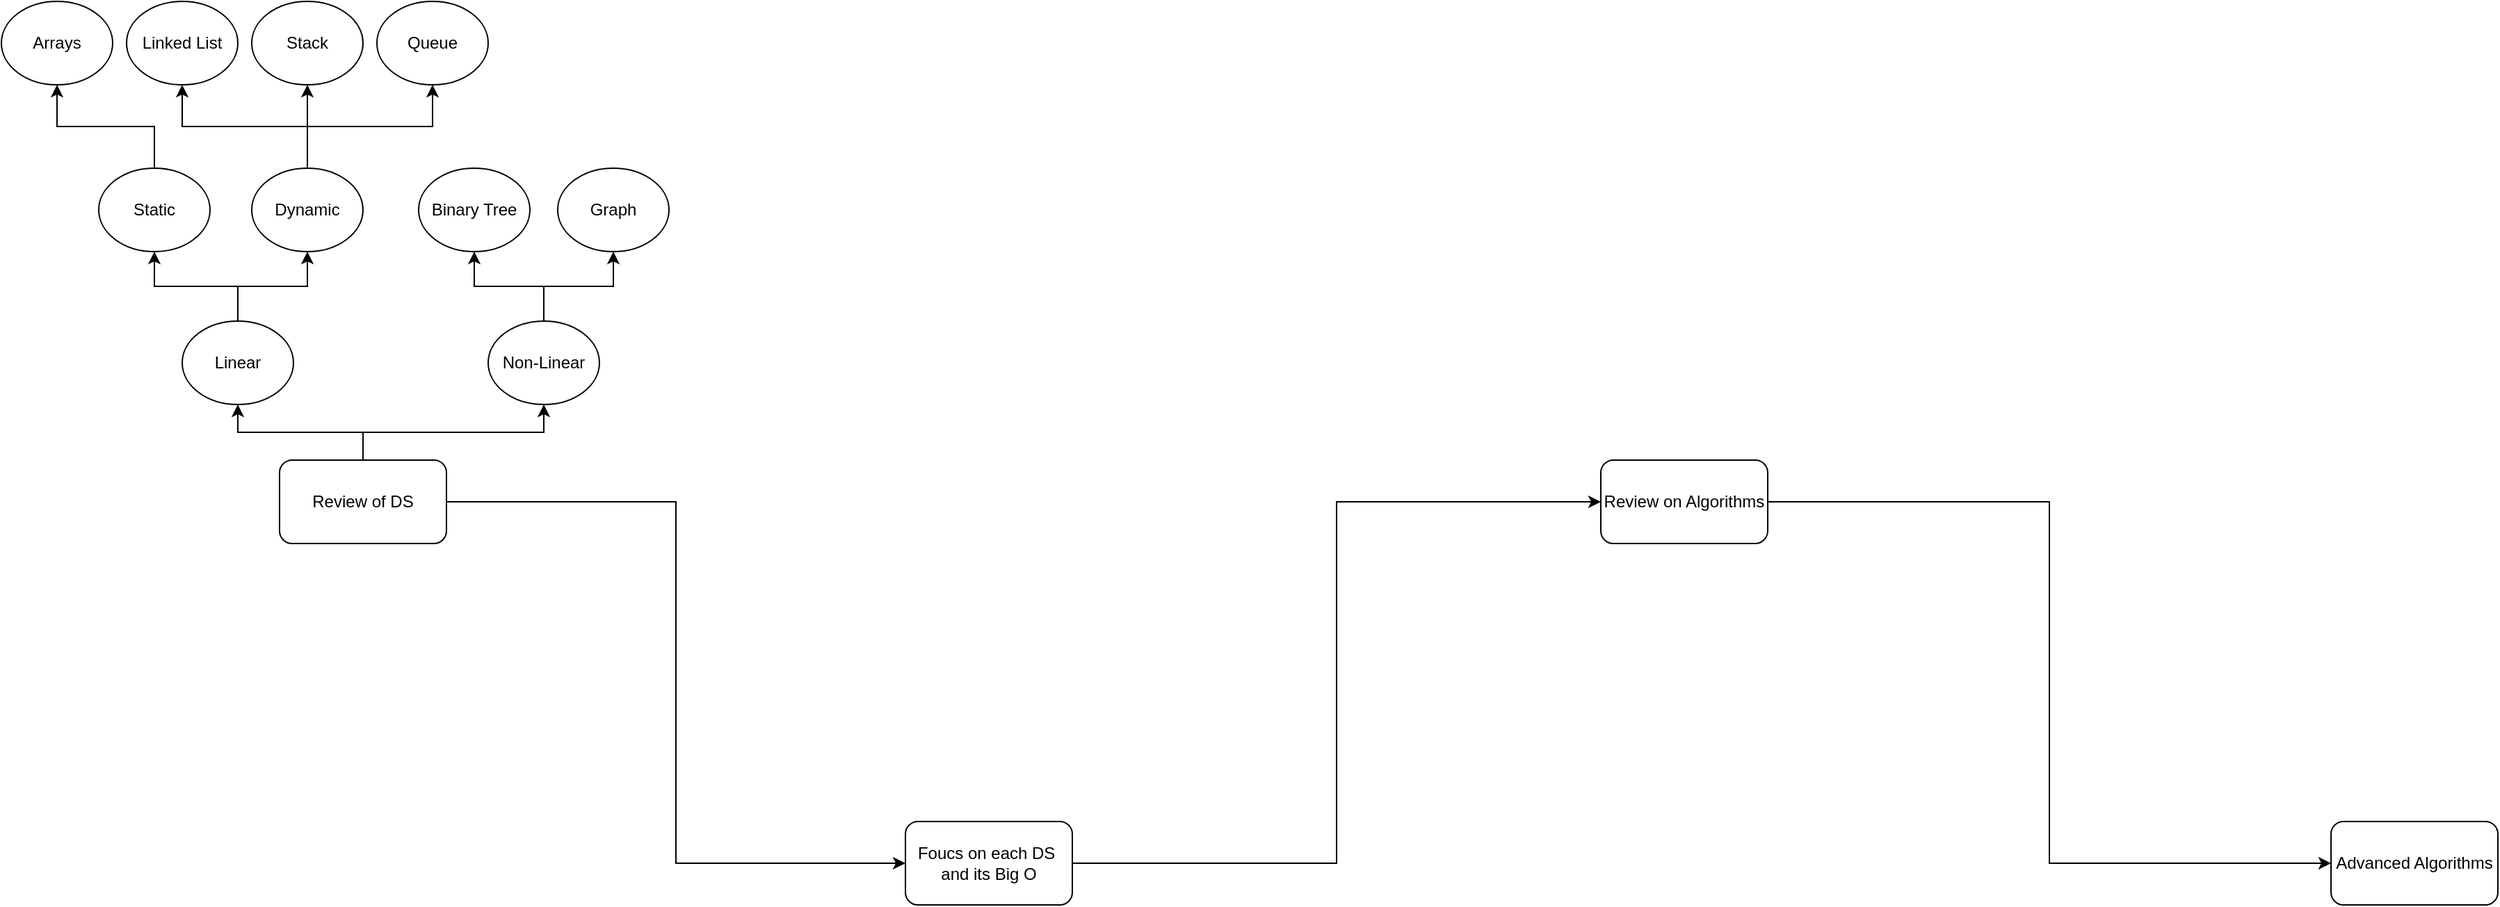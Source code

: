 <mxfile version="20.8.10" type="device"><diagram name="Page-1" id="Jj-grL_Kth0ZWusR065M"><mxGraphModel dx="1805" dy="1672" grid="1" gridSize="10" guides="1" tooltips="1" connect="1" arrows="1" fold="1" page="1" pageScale="1" pageWidth="850" pageHeight="1100" math="0" shadow="0"><root><mxCell id="0"/><mxCell id="1" parent="0"/><mxCell id="elrYt3umrPi3C0szprjJ-6" style="edgeStyle=orthogonalEdgeStyle;rounded=0;orthogonalLoop=1;jettySize=auto;html=1;exitX=1;exitY=0.5;exitDx=0;exitDy=0;entryX=0;entryY=0.5;entryDx=0;entryDy=0;" edge="1" parent="1" source="elrYt3umrPi3C0szprjJ-1" target="elrYt3umrPi3C0szprjJ-2"><mxGeometry relative="1" as="geometry"/></mxCell><mxCell id="elrYt3umrPi3C0szprjJ-30" style="edgeStyle=orthogonalEdgeStyle;rounded=0;orthogonalLoop=1;jettySize=auto;html=1;exitX=0.5;exitY=0;exitDx=0;exitDy=0;entryX=0.5;entryY=1;entryDx=0;entryDy=0;" edge="1" parent="1" source="elrYt3umrPi3C0szprjJ-1" target="elrYt3umrPi3C0szprjJ-9"><mxGeometry relative="1" as="geometry"/></mxCell><mxCell id="elrYt3umrPi3C0szprjJ-31" style="edgeStyle=orthogonalEdgeStyle;rounded=0;orthogonalLoop=1;jettySize=auto;html=1;exitX=0.5;exitY=0;exitDx=0;exitDy=0;entryX=0.5;entryY=1;entryDx=0;entryDy=0;" edge="1" parent="1" source="elrYt3umrPi3C0szprjJ-1" target="elrYt3umrPi3C0szprjJ-15"><mxGeometry relative="1" as="geometry"/></mxCell><mxCell id="elrYt3umrPi3C0szprjJ-1" value="Review of DS" style="rounded=1;whiteSpace=wrap;html=1;" vertex="1" parent="1"><mxGeometry x="-200" y="-30" width="120" height="60" as="geometry"/></mxCell><mxCell id="elrYt3umrPi3C0szprjJ-7" style="edgeStyle=orthogonalEdgeStyle;rounded=0;orthogonalLoop=1;jettySize=auto;html=1;exitX=1;exitY=0.5;exitDx=0;exitDy=0;entryX=0;entryY=0.5;entryDx=0;entryDy=0;" edge="1" parent="1" source="elrYt3umrPi3C0szprjJ-2" target="elrYt3umrPi3C0szprjJ-3"><mxGeometry relative="1" as="geometry"/></mxCell><mxCell id="elrYt3umrPi3C0szprjJ-2" value="Foucs on each DS&amp;nbsp;&lt;br&gt;and its Big O" style="rounded=1;whiteSpace=wrap;html=1;" vertex="1" parent="1"><mxGeometry x="250" y="230" width="120" height="60" as="geometry"/></mxCell><mxCell id="elrYt3umrPi3C0szprjJ-8" style="edgeStyle=orthogonalEdgeStyle;rounded=0;orthogonalLoop=1;jettySize=auto;html=1;exitX=1;exitY=0.5;exitDx=0;exitDy=0;entryX=0;entryY=0.5;entryDx=0;entryDy=0;" edge="1" parent="1" source="elrYt3umrPi3C0szprjJ-3" target="elrYt3umrPi3C0szprjJ-4"><mxGeometry relative="1" as="geometry"/></mxCell><mxCell id="elrYt3umrPi3C0szprjJ-3" value="Review on Algorithms" style="rounded=1;whiteSpace=wrap;html=1;" vertex="1" parent="1"><mxGeometry x="750" y="-30" width="120" height="60" as="geometry"/></mxCell><mxCell id="elrYt3umrPi3C0szprjJ-4" value="Advanced Algorithms" style="rounded=1;whiteSpace=wrap;html=1;" vertex="1" parent="1"><mxGeometry x="1275" y="230" width="120" height="60" as="geometry"/></mxCell><mxCell id="elrYt3umrPi3C0szprjJ-28" style="edgeStyle=orthogonalEdgeStyle;rounded=0;orthogonalLoop=1;jettySize=auto;html=1;exitX=0.5;exitY=0;exitDx=0;exitDy=0;entryX=0.5;entryY=1;entryDx=0;entryDy=0;" edge="1" parent="1" source="elrYt3umrPi3C0szprjJ-9" target="elrYt3umrPi3C0szprjJ-16"><mxGeometry relative="1" as="geometry"/></mxCell><mxCell id="elrYt3umrPi3C0szprjJ-29" style="edgeStyle=orthogonalEdgeStyle;rounded=0;orthogonalLoop=1;jettySize=auto;html=1;exitX=0.5;exitY=0;exitDx=0;exitDy=0;entryX=0.5;entryY=1;entryDx=0;entryDy=0;" edge="1" parent="1" source="elrYt3umrPi3C0szprjJ-9" target="elrYt3umrPi3C0szprjJ-17"><mxGeometry relative="1" as="geometry"/></mxCell><mxCell id="elrYt3umrPi3C0szprjJ-9" value="Linear" style="ellipse;whiteSpace=wrap;html=1;" vertex="1" parent="1"><mxGeometry x="-270" y="-130" width="80" height="60" as="geometry"/></mxCell><mxCell id="elrYt3umrPi3C0szprjJ-32" style="edgeStyle=orthogonalEdgeStyle;rounded=0;orthogonalLoop=1;jettySize=auto;html=1;exitX=0.5;exitY=0;exitDx=0;exitDy=0;entryX=0.5;entryY=1;entryDx=0;entryDy=0;" edge="1" parent="1" source="elrYt3umrPi3C0szprjJ-15" target="elrYt3umrPi3C0szprjJ-18"><mxGeometry relative="1" as="geometry"/></mxCell><mxCell id="elrYt3umrPi3C0szprjJ-33" style="edgeStyle=orthogonalEdgeStyle;rounded=0;orthogonalLoop=1;jettySize=auto;html=1;exitX=0.5;exitY=0;exitDx=0;exitDy=0;entryX=0.5;entryY=1;entryDx=0;entryDy=0;" edge="1" parent="1" source="elrYt3umrPi3C0szprjJ-15" target="elrYt3umrPi3C0szprjJ-19"><mxGeometry relative="1" as="geometry"/></mxCell><mxCell id="elrYt3umrPi3C0szprjJ-15" value="Non-Linear" style="ellipse;whiteSpace=wrap;html=1;" vertex="1" parent="1"><mxGeometry x="-50" y="-130" width="80" height="60" as="geometry"/></mxCell><mxCell id="elrYt3umrPi3C0szprjJ-25" style="edgeStyle=orthogonalEdgeStyle;rounded=0;orthogonalLoop=1;jettySize=auto;html=1;exitX=0.5;exitY=0;exitDx=0;exitDy=0;entryX=0.5;entryY=1;entryDx=0;entryDy=0;" edge="1" parent="1" source="elrYt3umrPi3C0szprjJ-16" target="elrYt3umrPi3C0szprjJ-21"><mxGeometry relative="1" as="geometry"/></mxCell><mxCell id="elrYt3umrPi3C0szprjJ-26" style="edgeStyle=orthogonalEdgeStyle;rounded=0;orthogonalLoop=1;jettySize=auto;html=1;exitX=0.5;exitY=0;exitDx=0;exitDy=0;entryX=0.5;entryY=1;entryDx=0;entryDy=0;" edge="1" parent="1" source="elrYt3umrPi3C0szprjJ-16" target="elrYt3umrPi3C0szprjJ-22"><mxGeometry relative="1" as="geometry"/></mxCell><mxCell id="elrYt3umrPi3C0szprjJ-27" style="edgeStyle=orthogonalEdgeStyle;rounded=0;orthogonalLoop=1;jettySize=auto;html=1;exitX=0.5;exitY=0;exitDx=0;exitDy=0;entryX=0.5;entryY=1;entryDx=0;entryDy=0;" edge="1" parent="1" source="elrYt3umrPi3C0szprjJ-16" target="elrYt3umrPi3C0szprjJ-23"><mxGeometry relative="1" as="geometry"/></mxCell><mxCell id="elrYt3umrPi3C0szprjJ-16" value="Dynamic" style="ellipse;whiteSpace=wrap;html=1;" vertex="1" parent="1"><mxGeometry x="-220" y="-240" width="80" height="60" as="geometry"/></mxCell><mxCell id="elrYt3umrPi3C0szprjJ-24" style="edgeStyle=orthogonalEdgeStyle;rounded=0;orthogonalLoop=1;jettySize=auto;html=1;exitX=0.5;exitY=0;exitDx=0;exitDy=0;entryX=0.5;entryY=1;entryDx=0;entryDy=0;" edge="1" parent="1" source="elrYt3umrPi3C0szprjJ-17" target="elrYt3umrPi3C0szprjJ-20"><mxGeometry relative="1" as="geometry"/></mxCell><mxCell id="elrYt3umrPi3C0szprjJ-17" value="Static" style="ellipse;whiteSpace=wrap;html=1;" vertex="1" parent="1"><mxGeometry x="-330" y="-240" width="80" height="60" as="geometry"/></mxCell><mxCell id="elrYt3umrPi3C0szprjJ-18" value="Binary Tree" style="ellipse;whiteSpace=wrap;html=1;" vertex="1" parent="1"><mxGeometry x="-100" y="-240" width="80" height="60" as="geometry"/></mxCell><mxCell id="elrYt3umrPi3C0szprjJ-19" value="Graph" style="ellipse;whiteSpace=wrap;html=1;" vertex="1" parent="1"><mxGeometry y="-240" width="80" height="60" as="geometry"/></mxCell><mxCell id="elrYt3umrPi3C0szprjJ-20" value="Arrays" style="ellipse;whiteSpace=wrap;html=1;" vertex="1" parent="1"><mxGeometry x="-400" y="-360" width="80" height="60" as="geometry"/></mxCell><mxCell id="elrYt3umrPi3C0szprjJ-21" value="Linked List" style="ellipse;whiteSpace=wrap;html=1;" vertex="1" parent="1"><mxGeometry x="-310" y="-360" width="80" height="60" as="geometry"/></mxCell><mxCell id="elrYt3umrPi3C0szprjJ-22" value="Stack" style="ellipse;whiteSpace=wrap;html=1;" vertex="1" parent="1"><mxGeometry x="-220" y="-360" width="80" height="60" as="geometry"/></mxCell><mxCell id="elrYt3umrPi3C0szprjJ-23" value="Queue" style="ellipse;whiteSpace=wrap;html=1;" vertex="1" parent="1"><mxGeometry x="-130" y="-360" width="80" height="60" as="geometry"/></mxCell></root></mxGraphModel></diagram></mxfile>